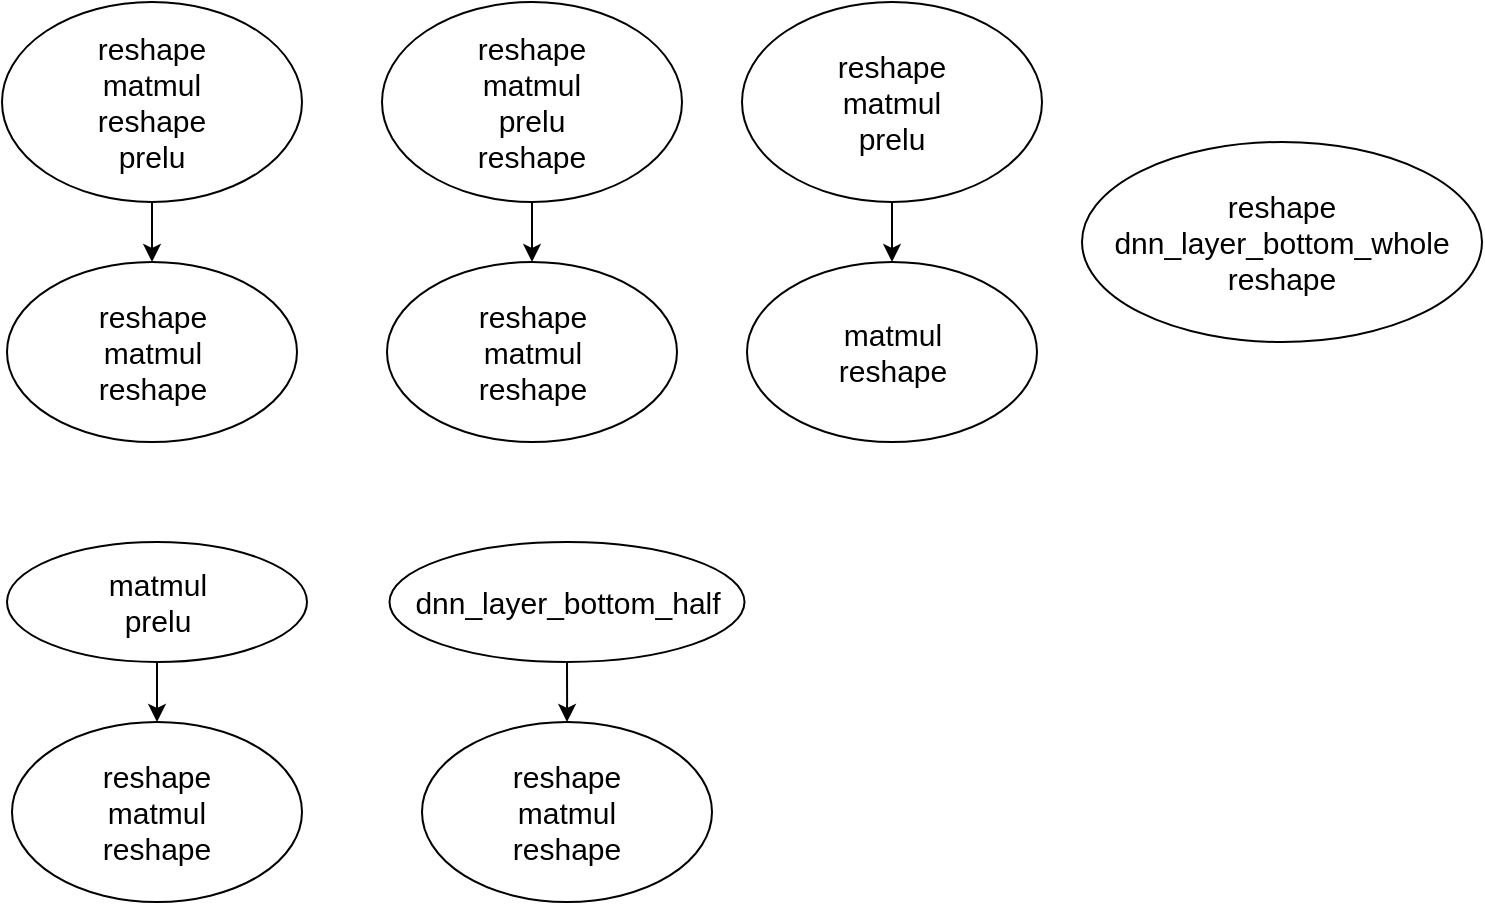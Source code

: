 <mxfile version="26.2.8">
  <diagram name="第 1 页" id="-qTaFs6A0QJ2DLadfCvS">
    <mxGraphModel dx="989" dy="632" grid="1" gridSize="10" guides="1" tooltips="1" connect="1" arrows="1" fold="1" page="1" pageScale="1" pageWidth="827" pageHeight="1169" math="0" shadow="0">
      <root>
        <mxCell id="0" />
        <mxCell id="1" parent="0" />
        <mxCell id="Bbuanxukn7gItg-6cyVJ-4" value="" style="edgeStyle=orthogonalEdgeStyle;rounded=0;orthogonalLoop=1;jettySize=auto;html=1;" edge="1" parent="1" source="Bbuanxukn7gItg-6cyVJ-2" target="Bbuanxukn7gItg-6cyVJ-3">
          <mxGeometry relative="1" as="geometry" />
        </mxCell>
        <mxCell id="Bbuanxukn7gItg-6cyVJ-2" value="&lt;font style=&quot;font-size: 15px;&quot;&gt;reshape&lt;/font&gt;&lt;div&gt;&lt;font style=&quot;font-size: 15px;&quot;&gt;matmul&lt;/font&gt;&lt;/div&gt;&lt;div&gt;&lt;font style=&quot;font-size: 15px;&quot;&gt;reshape&lt;/font&gt;&lt;/div&gt;&lt;div&gt;&lt;font style=&quot;font-size: 15px;&quot;&gt;prelu&lt;/font&gt;&lt;/div&gt;" style="ellipse;whiteSpace=wrap;html=1;" vertex="1" parent="1">
          <mxGeometry x="40" y="200" width="150" height="100" as="geometry" />
        </mxCell>
        <mxCell id="Bbuanxukn7gItg-6cyVJ-3" value="&lt;font style=&quot;font-size: 15px;&quot;&gt;reshape&lt;/font&gt;&lt;div&gt;&lt;font style=&quot;font-size: 15px;&quot;&gt;matmul&lt;/font&gt;&lt;/div&gt;&lt;div&gt;&lt;font style=&quot;font-size: 15px;&quot;&gt;reshape&lt;/font&gt;&lt;/div&gt;" style="ellipse;whiteSpace=wrap;html=1;" vertex="1" parent="1">
          <mxGeometry x="42.5" y="330" width="145" height="90" as="geometry" />
        </mxCell>
        <mxCell id="Bbuanxukn7gItg-6cyVJ-5" value="" style="edgeStyle=orthogonalEdgeStyle;rounded=0;orthogonalLoop=1;jettySize=auto;html=1;" edge="1" parent="1" source="Bbuanxukn7gItg-6cyVJ-6" target="Bbuanxukn7gItg-6cyVJ-7">
          <mxGeometry relative="1" as="geometry" />
        </mxCell>
        <mxCell id="Bbuanxukn7gItg-6cyVJ-6" value="&lt;font style=&quot;font-size: 15px;&quot;&gt;reshape&lt;/font&gt;&lt;div&gt;&lt;font style=&quot;font-size: 15px;&quot;&gt;matmul&lt;/font&gt;&lt;/div&gt;&lt;div&gt;&lt;font style=&quot;font-size: 15px;&quot;&gt;prelu&lt;/font&gt;&lt;/div&gt;&lt;div&gt;&lt;font style=&quot;font-size: 15px;&quot;&gt;reshape&lt;/font&gt;&lt;/div&gt;" style="ellipse;whiteSpace=wrap;html=1;" vertex="1" parent="1">
          <mxGeometry x="230" y="200" width="150" height="100" as="geometry" />
        </mxCell>
        <mxCell id="Bbuanxukn7gItg-6cyVJ-7" value="&lt;font style=&quot;font-size: 15px;&quot;&gt;reshape&lt;/font&gt;&lt;div&gt;&lt;font style=&quot;font-size: 15px;&quot;&gt;matmul&lt;/font&gt;&lt;/div&gt;&lt;div&gt;&lt;font style=&quot;font-size: 15px;&quot;&gt;reshape&lt;/font&gt;&lt;/div&gt;" style="ellipse;whiteSpace=wrap;html=1;" vertex="1" parent="1">
          <mxGeometry x="232.5" y="330" width="145" height="90" as="geometry" />
        </mxCell>
        <mxCell id="Bbuanxukn7gItg-6cyVJ-8" value="" style="edgeStyle=orthogonalEdgeStyle;rounded=0;orthogonalLoop=1;jettySize=auto;html=1;" edge="1" parent="1" source="Bbuanxukn7gItg-6cyVJ-9" target="Bbuanxukn7gItg-6cyVJ-10">
          <mxGeometry relative="1" as="geometry" />
        </mxCell>
        <mxCell id="Bbuanxukn7gItg-6cyVJ-9" value="&lt;font style=&quot;font-size: 15px;&quot;&gt;reshape&lt;/font&gt;&lt;div&gt;&lt;font style=&quot;font-size: 15px;&quot;&gt;matmul&lt;/font&gt;&lt;/div&gt;&lt;div&gt;&lt;font style=&quot;font-size: 15px;&quot;&gt;prelu&lt;/font&gt;&lt;/div&gt;" style="ellipse;whiteSpace=wrap;html=1;" vertex="1" parent="1">
          <mxGeometry x="410" y="200" width="150" height="100" as="geometry" />
        </mxCell>
        <mxCell id="Bbuanxukn7gItg-6cyVJ-10" value="&lt;div&gt;&lt;font style=&quot;font-size: 15px;&quot;&gt;matmul&lt;/font&gt;&lt;/div&gt;&lt;div&gt;&lt;font style=&quot;font-size: 15px;&quot;&gt;reshape&lt;/font&gt;&lt;/div&gt;" style="ellipse;whiteSpace=wrap;html=1;" vertex="1" parent="1">
          <mxGeometry x="412.5" y="330" width="145" height="90" as="geometry" />
        </mxCell>
        <mxCell id="Bbuanxukn7gItg-6cyVJ-12" value="&lt;font style=&quot;font-size: 15px;&quot;&gt;reshape&lt;/font&gt;&lt;div&gt;&lt;font style=&quot;font-size: 15px;&quot;&gt;dnn_layer_bottom_whole&lt;/font&gt;&lt;/div&gt;&lt;div&gt;&lt;font style=&quot;font-size: 15px;&quot;&gt;reshape&lt;/font&gt;&lt;/div&gt;" style="ellipse;whiteSpace=wrap;html=1;" vertex="1" parent="1">
          <mxGeometry x="580" y="270" width="200" height="100" as="geometry" />
        </mxCell>
        <mxCell id="Bbuanxukn7gItg-6cyVJ-14" value="" style="edgeStyle=orthogonalEdgeStyle;rounded=0;orthogonalLoop=1;jettySize=auto;html=1;" edge="1" parent="1" source="Bbuanxukn7gItg-6cyVJ-15" target="Bbuanxukn7gItg-6cyVJ-16">
          <mxGeometry relative="1" as="geometry" />
        </mxCell>
        <mxCell id="Bbuanxukn7gItg-6cyVJ-15" value="&lt;div&gt;&lt;font style=&quot;font-size: 15px;&quot;&gt;matmul&lt;/font&gt;&lt;/div&gt;&lt;div&gt;&lt;font style=&quot;font-size: 15px;&quot;&gt;prelu&lt;/font&gt;&lt;/div&gt;" style="ellipse;whiteSpace=wrap;html=1;" vertex="1" parent="1">
          <mxGeometry x="42.5" y="470" width="150" height="60" as="geometry" />
        </mxCell>
        <mxCell id="Bbuanxukn7gItg-6cyVJ-16" value="&lt;font style=&quot;font-size: 15px;&quot;&gt;reshape&lt;/font&gt;&lt;div&gt;&lt;font style=&quot;font-size: 15px;&quot;&gt;matmul&lt;/font&gt;&lt;/div&gt;&lt;div&gt;&lt;font style=&quot;font-size: 15px;&quot;&gt;reshape&lt;/font&gt;&lt;/div&gt;" style="ellipse;whiteSpace=wrap;html=1;" vertex="1" parent="1">
          <mxGeometry x="45" y="560" width="145" height="90" as="geometry" />
        </mxCell>
        <mxCell id="Bbuanxukn7gItg-6cyVJ-17" value="" style="edgeStyle=orthogonalEdgeStyle;rounded=0;orthogonalLoop=1;jettySize=auto;html=1;" edge="1" parent="1" source="Bbuanxukn7gItg-6cyVJ-18" target="Bbuanxukn7gItg-6cyVJ-19">
          <mxGeometry relative="1" as="geometry" />
        </mxCell>
        <mxCell id="Bbuanxukn7gItg-6cyVJ-18" value="&lt;div&gt;&lt;span style=&quot;font-size: 15px;&quot;&gt;dnn_layer_bottom_half&lt;/span&gt;&lt;/div&gt;" style="ellipse;whiteSpace=wrap;html=1;" vertex="1" parent="1">
          <mxGeometry x="233.75" y="470" width="177.5" height="60" as="geometry" />
        </mxCell>
        <mxCell id="Bbuanxukn7gItg-6cyVJ-19" value="&lt;font style=&quot;font-size: 15px;&quot;&gt;reshape&lt;/font&gt;&lt;div&gt;&lt;font style=&quot;font-size: 15px;&quot;&gt;matmul&lt;/font&gt;&lt;/div&gt;&lt;div&gt;&lt;font style=&quot;font-size: 15px;&quot;&gt;reshape&lt;/font&gt;&lt;/div&gt;" style="ellipse;whiteSpace=wrap;html=1;" vertex="1" parent="1">
          <mxGeometry x="250" y="560" width="145" height="90" as="geometry" />
        </mxCell>
      </root>
    </mxGraphModel>
  </diagram>
</mxfile>
